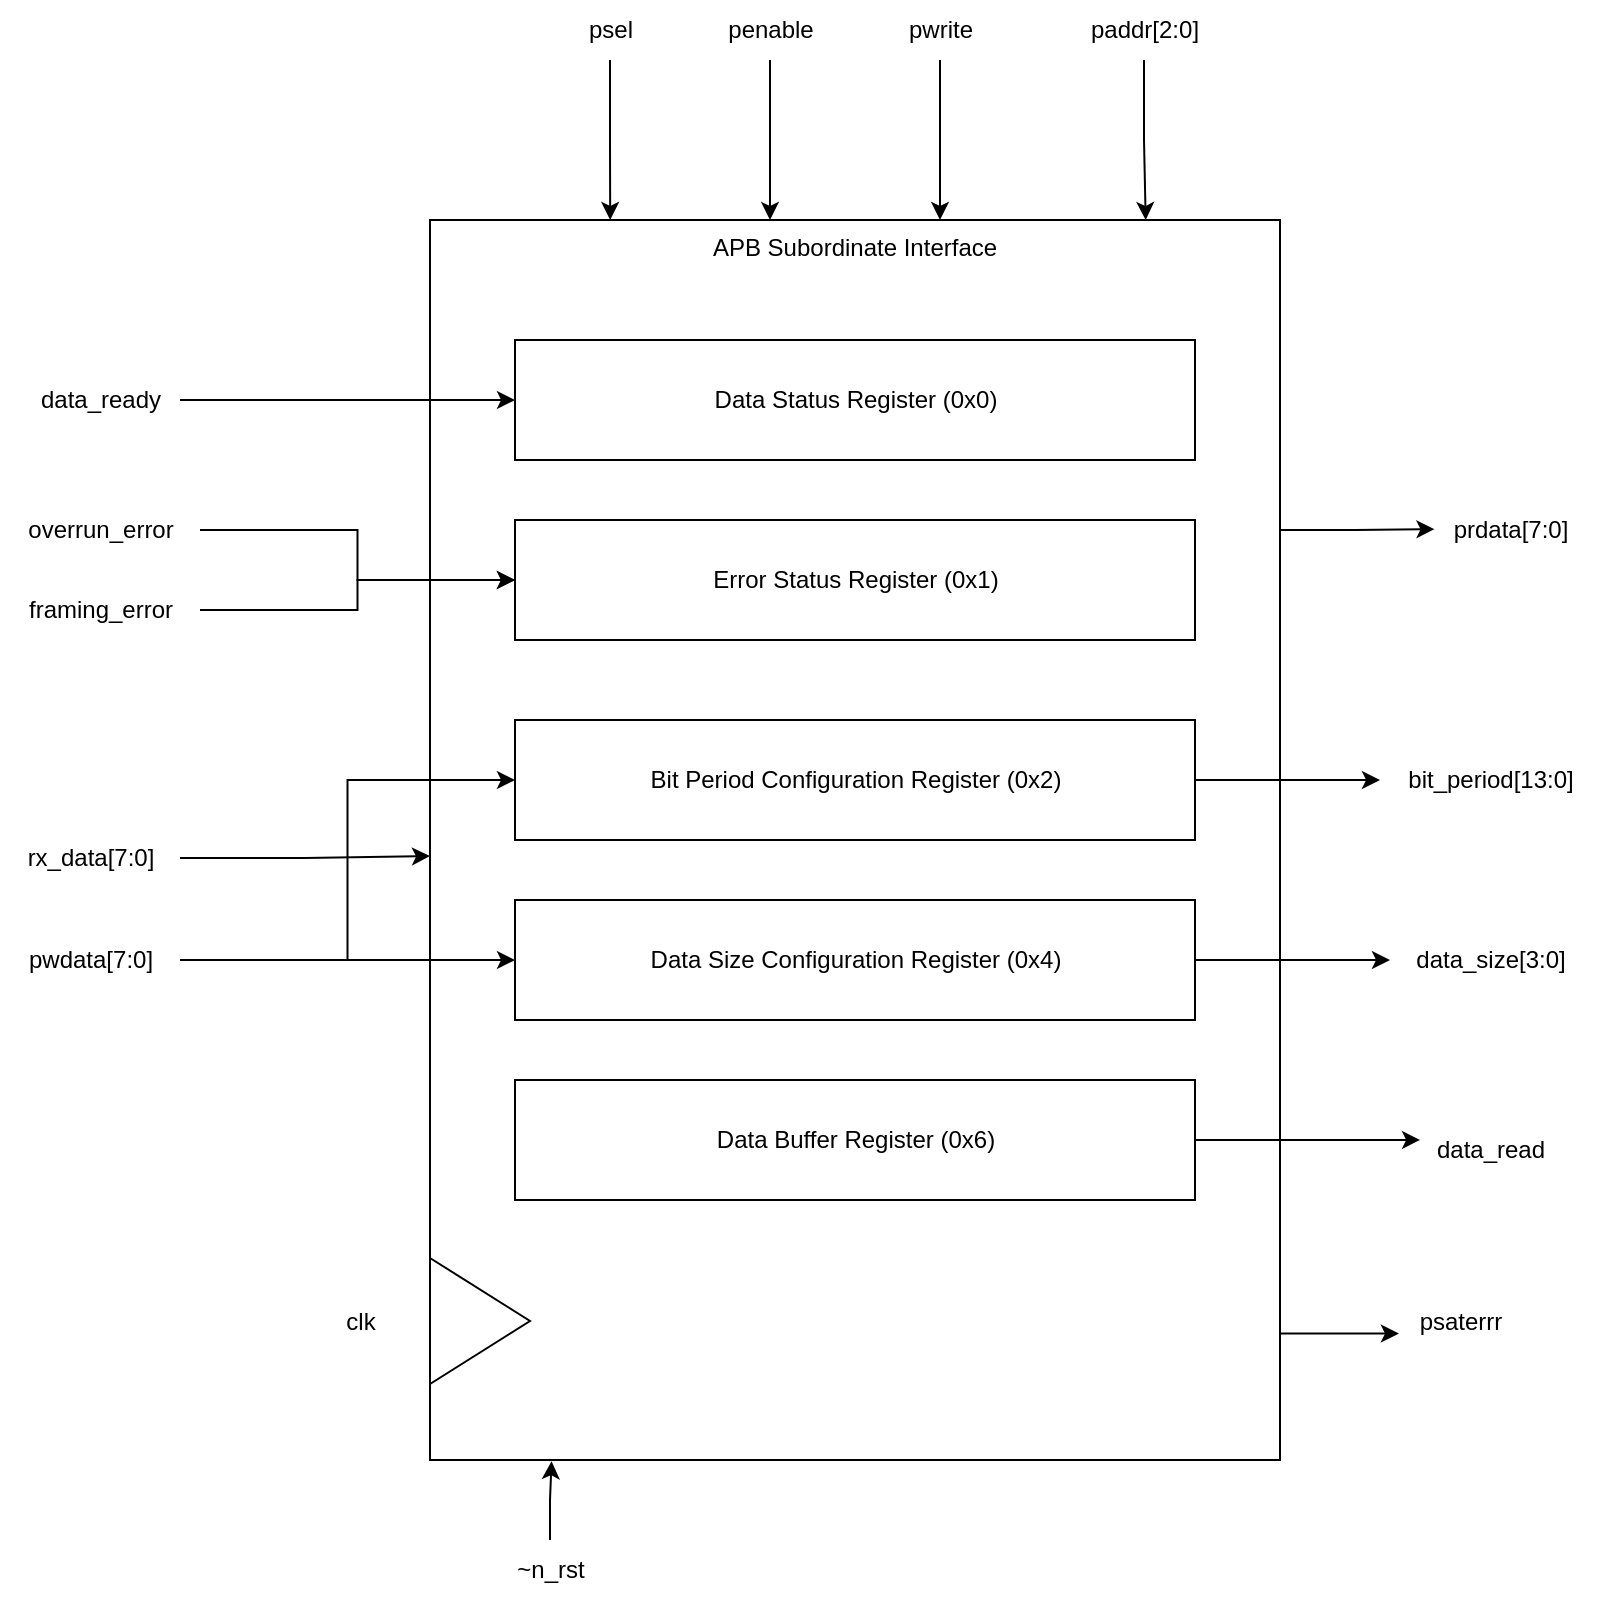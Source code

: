 <mxfile version="26.1.1">
  <diagram name="Page-1" id="PXdBBdSH1jbpy_lBSpav">
    <mxGraphModel dx="3363" dy="1238" grid="1" gridSize="10" guides="1" tooltips="1" connect="1" arrows="1" fold="1" page="1" pageScale="1" pageWidth="850" pageHeight="1100" math="0" shadow="0">
      <root>
        <mxCell id="0" />
        <mxCell id="1" parent="0" />
        <mxCell id="6Q1wwCRgIi2AKPoYCSTs-3" value="clk" style="text;html=1;align=center;verticalAlign=middle;resizable=0;points=[];autosize=1;strokeColor=none;fillColor=none;" parent="1" vertex="1">
          <mxGeometry x="-1010" y="1735.5" width="40" height="30" as="geometry" />
        </mxCell>
        <mxCell id="6Q1wwCRgIi2AKPoYCSTs-5" value="~n_rst" style="text;html=1;align=center;verticalAlign=middle;resizable=0;points=[];autosize=1;strokeColor=none;fillColor=none;" parent="1" vertex="1">
          <mxGeometry x="-925" y="1860" width="60" height="30" as="geometry" />
        </mxCell>
        <mxCell id="6Q1wwCRgIi2AKPoYCSTs-9" value="&lt;div&gt;APB Subordinate Interface&lt;/div&gt;" style="rounded=0;whiteSpace=wrap;html=1;align=center;verticalAlign=top;" parent="1" vertex="1">
          <mxGeometry x="-955" y="1200" width="425" height="620" as="geometry" />
        </mxCell>
        <mxCell id="6Q1wwCRgIi2AKPoYCSTs-16" value="" style="triangle;whiteSpace=wrap;html=1;" parent="1" vertex="1">
          <mxGeometry x="-955" y="1719" width="50" height="63" as="geometry" />
        </mxCell>
        <mxCell id="CZO7XyWw4zvVWq6dPt2m-1" style="edgeStyle=orthogonalEdgeStyle;rounded=0;orthogonalLoop=1;jettySize=auto;html=1;entryX=0.143;entryY=1.001;entryDx=0;entryDy=0;entryPerimeter=0;" edge="1" parent="1" source="6Q1wwCRgIi2AKPoYCSTs-5" target="6Q1wwCRgIi2AKPoYCSTs-9">
          <mxGeometry relative="1" as="geometry" />
        </mxCell>
        <mxCell id="CZO7XyWw4zvVWq6dPt2m-3" value="Data Status Register (0x0)" style="rounded=0;whiteSpace=wrap;html=1;" vertex="1" parent="1">
          <mxGeometry x="-912.5" y="1260" width="340" height="60" as="geometry" />
        </mxCell>
        <mxCell id="CZO7XyWw4zvVWq6dPt2m-4" value="Error Status Register (0x1)" style="rounded=0;whiteSpace=wrap;html=1;" vertex="1" parent="1">
          <mxGeometry x="-912.5" y="1350" width="340" height="60" as="geometry" />
        </mxCell>
        <mxCell id="CZO7XyWw4zvVWq6dPt2m-35" style="edgeStyle=orthogonalEdgeStyle;rounded=0;orthogonalLoop=1;jettySize=auto;html=1;" edge="1" parent="1" source="CZO7XyWw4zvVWq6dPt2m-5" target="CZO7XyWw4zvVWq6dPt2m-21">
          <mxGeometry relative="1" as="geometry" />
        </mxCell>
        <mxCell id="CZO7XyWw4zvVWq6dPt2m-5" value="Bit Period Configuration Register (0x2)" style="rounded=0;whiteSpace=wrap;html=1;" vertex="1" parent="1">
          <mxGeometry x="-912.5" y="1450" width="340" height="60" as="geometry" />
        </mxCell>
        <mxCell id="CZO7XyWw4zvVWq6dPt2m-36" style="edgeStyle=orthogonalEdgeStyle;rounded=0;orthogonalLoop=1;jettySize=auto;html=1;" edge="1" parent="1" source="CZO7XyWw4zvVWq6dPt2m-6" target="CZO7XyWw4zvVWq6dPt2m-22">
          <mxGeometry relative="1" as="geometry" />
        </mxCell>
        <mxCell id="CZO7XyWw4zvVWq6dPt2m-6" value="Data Size Configuration Register (0x4)" style="rounded=0;whiteSpace=wrap;html=1;" vertex="1" parent="1">
          <mxGeometry x="-912.5" y="1540" width="340" height="60" as="geometry" />
        </mxCell>
        <mxCell id="CZO7XyWw4zvVWq6dPt2m-7" value="Data Buffer Register (0x6)" style="rounded=0;whiteSpace=wrap;html=1;" vertex="1" parent="1">
          <mxGeometry x="-912.5" y="1630" width="340" height="60" as="geometry" />
        </mxCell>
        <mxCell id="CZO7XyWw4zvVWq6dPt2m-28" style="edgeStyle=orthogonalEdgeStyle;rounded=0;orthogonalLoop=1;jettySize=auto;html=1;entryX=0;entryY=0.5;entryDx=0;entryDy=0;" edge="1" parent="1" source="CZO7XyWw4zvVWq6dPt2m-9" target="CZO7XyWw4zvVWq6dPt2m-3">
          <mxGeometry relative="1" as="geometry" />
        </mxCell>
        <mxCell id="CZO7XyWw4zvVWq6dPt2m-9" value="data_ready" style="text;html=1;align=center;verticalAlign=middle;resizable=0;points=[];autosize=1;strokeColor=none;fillColor=none;" vertex="1" parent="1">
          <mxGeometry x="-1160" y="1275" width="80" height="30" as="geometry" />
        </mxCell>
        <mxCell id="CZO7XyWw4zvVWq6dPt2m-10" value="rx_data[7:0]" style="text;html=1;align=center;verticalAlign=middle;resizable=0;points=[];autosize=1;strokeColor=none;fillColor=none;" vertex="1" parent="1">
          <mxGeometry x="-1170" y="1504" width="90" height="30" as="geometry" />
        </mxCell>
        <mxCell id="CZO7XyWw4zvVWq6dPt2m-29" style="edgeStyle=orthogonalEdgeStyle;rounded=0;orthogonalLoop=1;jettySize=auto;html=1;" edge="1" parent="1" source="CZO7XyWw4zvVWq6dPt2m-11" target="CZO7XyWw4zvVWq6dPt2m-4">
          <mxGeometry relative="1" as="geometry" />
        </mxCell>
        <mxCell id="CZO7XyWw4zvVWq6dPt2m-11" value="overrun_error" style="text;html=1;align=center;verticalAlign=middle;resizable=0;points=[];autosize=1;strokeColor=none;fillColor=none;" vertex="1" parent="1">
          <mxGeometry x="-1170" y="1340" width="100" height="30" as="geometry" />
        </mxCell>
        <mxCell id="CZO7XyWw4zvVWq6dPt2m-30" style="edgeStyle=orthogonalEdgeStyle;rounded=0;orthogonalLoop=1;jettySize=auto;html=1;entryX=0;entryY=0.5;entryDx=0;entryDy=0;" edge="1" parent="1" source="CZO7XyWw4zvVWq6dPt2m-12" target="CZO7XyWw4zvVWq6dPt2m-4">
          <mxGeometry relative="1" as="geometry" />
        </mxCell>
        <mxCell id="CZO7XyWw4zvVWq6dPt2m-12" value="framing_error" style="text;html=1;align=center;verticalAlign=middle;resizable=0;points=[];autosize=1;strokeColor=none;fillColor=none;" vertex="1" parent="1">
          <mxGeometry x="-1170" y="1380" width="100" height="30" as="geometry" />
        </mxCell>
        <mxCell id="CZO7XyWw4zvVWq6dPt2m-13" value="psel" style="text;html=1;align=center;verticalAlign=middle;resizable=0;points=[];autosize=1;strokeColor=none;fillColor=none;" vertex="1" parent="1">
          <mxGeometry x="-890" y="1090" width="50" height="30" as="geometry" />
        </mxCell>
        <mxCell id="CZO7XyWw4zvVWq6dPt2m-14" value="paddr[2:0]" style="text;html=1;align=center;verticalAlign=middle;resizable=0;points=[];autosize=1;strokeColor=none;fillColor=none;" vertex="1" parent="1">
          <mxGeometry x="-638" y="1090" width="80" height="30" as="geometry" />
        </mxCell>
        <mxCell id="CZO7XyWw4zvVWq6dPt2m-26" style="edgeStyle=orthogonalEdgeStyle;rounded=0;orthogonalLoop=1;jettySize=auto;html=1;" edge="1" parent="1" source="CZO7XyWw4zvVWq6dPt2m-15" target="6Q1wwCRgIi2AKPoYCSTs-9">
          <mxGeometry relative="1" as="geometry">
            <Array as="points">
              <mxPoint x="-785" y="1180" />
              <mxPoint x="-785" y="1180" />
            </Array>
          </mxGeometry>
        </mxCell>
        <mxCell id="CZO7XyWw4zvVWq6dPt2m-15" value="penable" style="text;html=1;align=center;verticalAlign=middle;resizable=0;points=[];autosize=1;strokeColor=none;fillColor=none;" vertex="1" parent="1">
          <mxGeometry x="-820" y="1090" width="70" height="30" as="geometry" />
        </mxCell>
        <mxCell id="CZO7XyWw4zvVWq6dPt2m-25" style="edgeStyle=orthogonalEdgeStyle;rounded=0;orthogonalLoop=1;jettySize=auto;html=1;" edge="1" parent="1" source="CZO7XyWw4zvVWq6dPt2m-16" target="6Q1wwCRgIi2AKPoYCSTs-9">
          <mxGeometry relative="1" as="geometry">
            <Array as="points">
              <mxPoint x="-700" y="1190" />
              <mxPoint x="-700" y="1190" />
            </Array>
          </mxGeometry>
        </mxCell>
        <mxCell id="CZO7XyWw4zvVWq6dPt2m-16" value="pwrite" style="text;html=1;align=center;verticalAlign=middle;resizable=0;points=[];autosize=1;strokeColor=none;fillColor=none;" vertex="1" parent="1">
          <mxGeometry x="-730" y="1090" width="60" height="30" as="geometry" />
        </mxCell>
        <mxCell id="CZO7XyWw4zvVWq6dPt2m-32" style="edgeStyle=orthogonalEdgeStyle;rounded=0;orthogonalLoop=1;jettySize=auto;html=1;entryX=0;entryY=0.5;entryDx=0;entryDy=0;" edge="1" parent="1" source="CZO7XyWw4zvVWq6dPt2m-17" target="CZO7XyWw4zvVWq6dPt2m-5">
          <mxGeometry relative="1" as="geometry" />
        </mxCell>
        <mxCell id="CZO7XyWw4zvVWq6dPt2m-33" style="edgeStyle=orthogonalEdgeStyle;rounded=0;orthogonalLoop=1;jettySize=auto;html=1;" edge="1" parent="1" source="CZO7XyWw4zvVWq6dPt2m-17" target="CZO7XyWw4zvVWq6dPt2m-6">
          <mxGeometry relative="1" as="geometry" />
        </mxCell>
        <mxCell id="CZO7XyWw4zvVWq6dPt2m-17" value="pwdata[7:0]" style="text;html=1;align=center;verticalAlign=middle;resizable=0;points=[];autosize=1;strokeColor=none;fillColor=none;" vertex="1" parent="1">
          <mxGeometry x="-1170" y="1555" width="90" height="30" as="geometry" />
        </mxCell>
        <mxCell id="CZO7XyWw4zvVWq6dPt2m-18" value="prdata[7:0]" style="text;html=1;align=center;verticalAlign=middle;resizable=0;points=[];autosize=1;strokeColor=none;fillColor=none;" vertex="1" parent="1">
          <mxGeometry x="-455" y="1340" width="80" height="30" as="geometry" />
        </mxCell>
        <mxCell id="CZO7XyWw4zvVWq6dPt2m-19" value="psaterrr" style="text;html=1;align=center;verticalAlign=middle;resizable=0;points=[];autosize=1;strokeColor=none;fillColor=none;" vertex="1" parent="1">
          <mxGeometry x="-470" y="1735.5" width="60" height="30" as="geometry" />
        </mxCell>
        <mxCell id="CZO7XyWw4zvVWq6dPt2m-20" value="data_read" style="text;html=1;align=center;verticalAlign=middle;resizable=0;points=[];autosize=1;strokeColor=none;fillColor=none;" vertex="1" parent="1">
          <mxGeometry x="-465" y="1650" width="80" height="30" as="geometry" />
        </mxCell>
        <mxCell id="CZO7XyWw4zvVWq6dPt2m-21" value="bit_period[13:0]" style="text;html=1;align=center;verticalAlign=middle;resizable=0;points=[];autosize=1;strokeColor=none;fillColor=none;" vertex="1" parent="1">
          <mxGeometry x="-480" y="1465" width="110" height="30" as="geometry" />
        </mxCell>
        <mxCell id="CZO7XyWw4zvVWq6dPt2m-22" value="data_size[3:0]" style="text;html=1;align=center;verticalAlign=middle;resizable=0;points=[];autosize=1;strokeColor=none;fillColor=none;" vertex="1" parent="1">
          <mxGeometry x="-475" y="1555" width="100" height="30" as="geometry" />
        </mxCell>
        <mxCell id="CZO7XyWw4zvVWq6dPt2m-24" style="edgeStyle=orthogonalEdgeStyle;rounded=0;orthogonalLoop=1;jettySize=auto;html=1;entryX=0.842;entryY=0;entryDx=0;entryDy=0;entryPerimeter=0;" edge="1" parent="1" source="CZO7XyWw4zvVWq6dPt2m-14" target="6Q1wwCRgIi2AKPoYCSTs-9">
          <mxGeometry relative="1" as="geometry" />
        </mxCell>
        <mxCell id="CZO7XyWw4zvVWq6dPt2m-27" style="edgeStyle=orthogonalEdgeStyle;rounded=0;orthogonalLoop=1;jettySize=auto;html=1;entryX=0.212;entryY=0;entryDx=0;entryDy=0;entryPerimeter=0;" edge="1" parent="1" source="CZO7XyWw4zvVWq6dPt2m-13" target="6Q1wwCRgIi2AKPoYCSTs-9">
          <mxGeometry relative="1" as="geometry" />
        </mxCell>
        <mxCell id="CZO7XyWw4zvVWq6dPt2m-34" style="edgeStyle=orthogonalEdgeStyle;rounded=0;orthogonalLoop=1;jettySize=auto;html=1;entryX=0;entryY=0.513;entryDx=0;entryDy=0;entryPerimeter=0;" edge="1" parent="1" source="CZO7XyWw4zvVWq6dPt2m-10" target="6Q1wwCRgIi2AKPoYCSTs-9">
          <mxGeometry relative="1" as="geometry" />
        </mxCell>
        <mxCell id="CZO7XyWw4zvVWq6dPt2m-37" style="edgeStyle=orthogonalEdgeStyle;rounded=0;orthogonalLoop=1;jettySize=auto;html=1;exitX=1;exitY=0.5;exitDx=0;exitDy=0;entryX=0.063;entryY=0.333;entryDx=0;entryDy=0;entryPerimeter=0;" edge="1" parent="1" source="CZO7XyWw4zvVWq6dPt2m-7" target="CZO7XyWw4zvVWq6dPt2m-20">
          <mxGeometry relative="1" as="geometry" />
        </mxCell>
        <mxCell id="CZO7XyWw4zvVWq6dPt2m-38" style="edgeStyle=orthogonalEdgeStyle;rounded=0;orthogonalLoop=1;jettySize=auto;html=1;exitX=1;exitY=1;exitDx=0;exitDy=0;entryX=-0.009;entryY=0.71;entryDx=0;entryDy=0;entryPerimeter=0;" edge="1" parent="1" source="6Q1wwCRgIi2AKPoYCSTs-9" target="CZO7XyWw4zvVWq6dPt2m-19">
          <mxGeometry relative="1" as="geometry">
            <Array as="points">
              <mxPoint x="-530" y="1757" />
            </Array>
          </mxGeometry>
        </mxCell>
        <mxCell id="CZO7XyWw4zvVWq6dPt2m-39" style="edgeStyle=orthogonalEdgeStyle;rounded=0;orthogonalLoop=1;jettySize=auto;html=1;exitX=1;exitY=0.25;exitDx=0;exitDy=0;entryX=0.028;entryY=0.486;entryDx=0;entryDy=0;entryPerimeter=0;" edge="1" parent="1" source="6Q1wwCRgIi2AKPoYCSTs-9" target="CZO7XyWw4zvVWq6dPt2m-18">
          <mxGeometry relative="1" as="geometry" />
        </mxCell>
      </root>
    </mxGraphModel>
  </diagram>
</mxfile>
